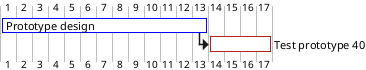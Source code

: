 {
  "sha1": "m8jr7w34uujmjtpcif3s0uz76nxt5gd",
  "insertion": {
    "when": "2024-06-03T18:59:34.990Z",
    "url": "https://forum.plantuml.net/17571/is-it-possible-to-set-gantt-tasks-to-be-incomplete-by-default?show=17571#q17571",
    "user": "plantuml@gmail.com"
  }
}
@startgantt
Task completion default to 0%

[Prototype design] lasts 13 days
[Test prototype 40] lasts 4 days

[Test prototype 40] starts at [Prototype design]'s end

[Prototype design] is colored in Red/Blue 
[Test prototype 40] is colored for completion from Fuchsia/FireBrick to GreenYellow/Green 

@endgantt
